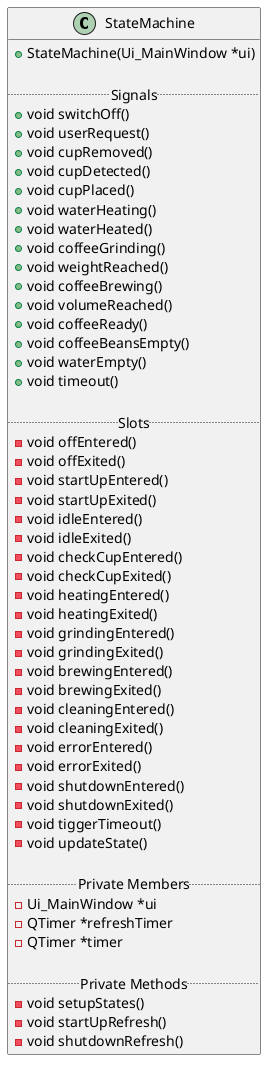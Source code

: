 @startuml
class StateMachine {
  +StateMachine(Ui_MainWindow *ui)

  .. Signals ..
  +void switchOff()
  +void userRequest()
  +void cupRemoved()
  +void cupDetected()
  +void cupPlaced()
  +void waterHeating()
  +void waterHeated()
  +void coffeeGrinding()
  +void weightReached()
  +void coffeeBrewing()
  +void volumeReached()
  +void coffeeReady()
  +void coffeeBeansEmpty()
  +void waterEmpty()
  +void timeout()

  .. Slots ..
  -void offEntered()
  -void offExited()
  -void startUpEntered()
  -void startUpExited()
  -void idleEntered()
  -void idleExited()
  -void checkCupEntered()
  -void checkCupExited()
  -void heatingEntered()
  -void heatingExited()
  -void grindingEntered()
  -void grindingExited()
  -void brewingEntered()
  -void brewingExited()
  -void cleaningEntered()
  -void cleaningExited()
  -void errorEntered()
  -void errorExited()
  -void shutdownEntered()
  -void shutdownExited()
  -void tiggerTimeout()
  -void updateState()

  .. Private Members ..
  -Ui_MainWindow *ui
  -QTimer *refreshTimer
  -QTimer *timer

  .. Private Methods ..
  -void setupStates()
  -void startUpRefresh()
  -void shutdownRefresh()
}
@enduml
